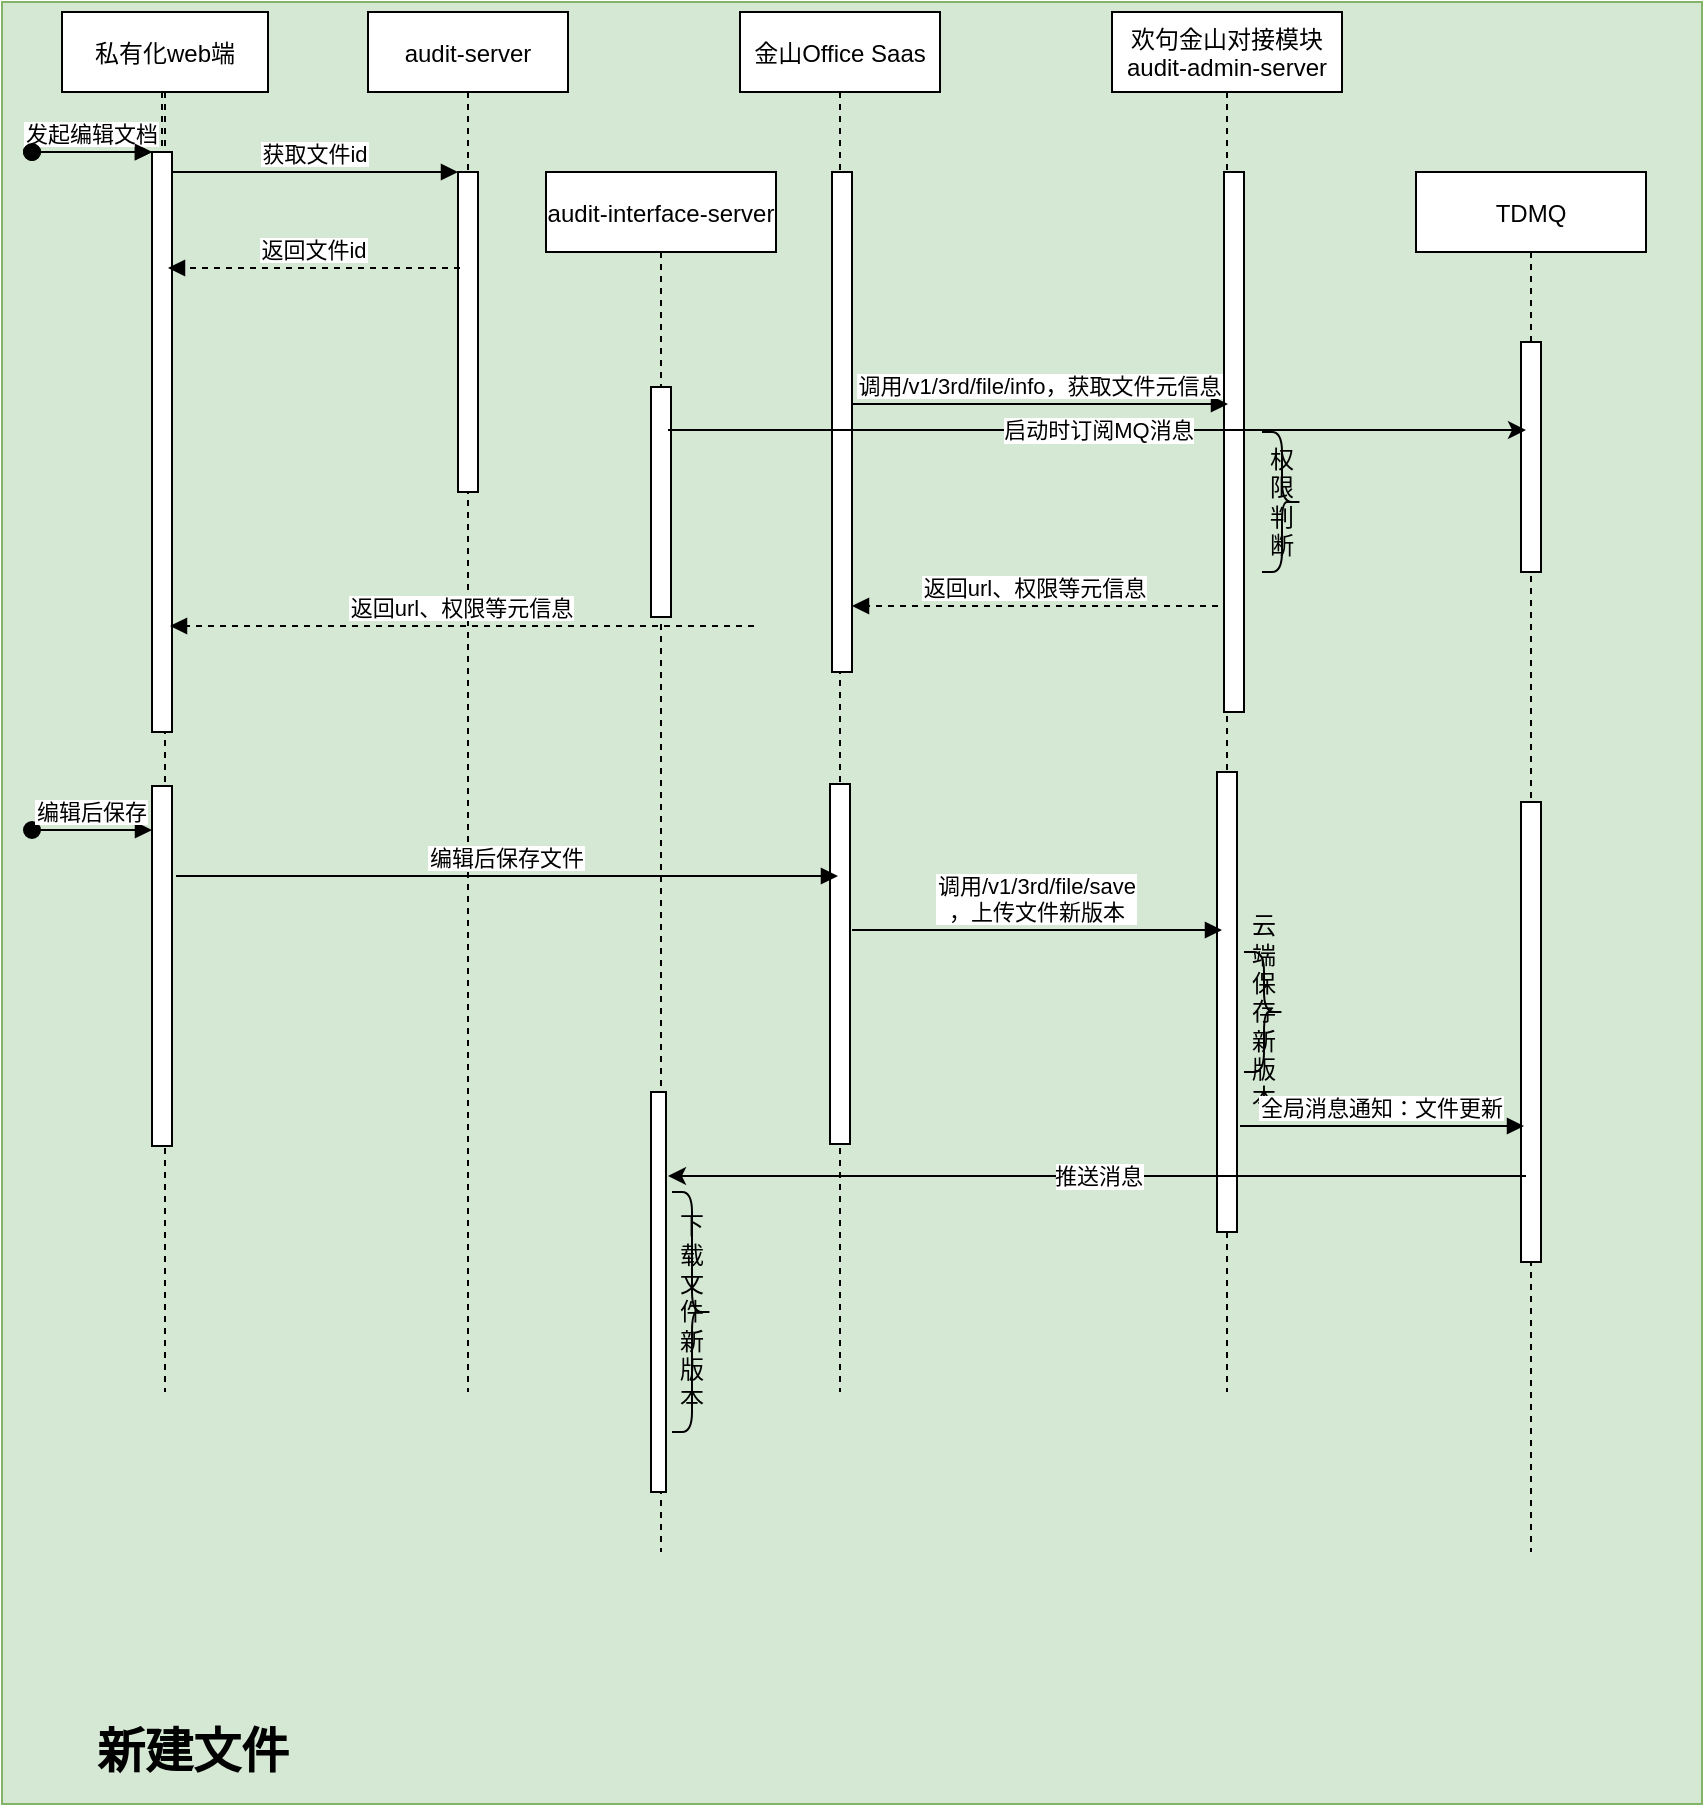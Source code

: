 <mxfile version="16.6.4" type="github">
  <diagram id="Lemr4TlT2n4yfR1173dL" name="Page-1">
    <mxGraphModel dx="1422" dy="747" grid="1" gridSize="10" guides="1" tooltips="1" connect="1" arrows="1" fold="1" page="1" pageScale="1" pageWidth="827" pageHeight="1169" math="0" shadow="0">
      <root>
        <mxCell id="0" />
        <mxCell id="1" parent="0" />
        <mxCell id="npCUeCYWiWq_pYKD61Gq-1" value="" style="rounded=0;whiteSpace=wrap;html=1;fillColor=#d5e8d4;strokeColor=#82b366;" vertex="1" parent="1">
          <mxGeometry y="75" width="850" height="901" as="geometry" />
        </mxCell>
        <mxCell id="npCUeCYWiWq_pYKD61Gq-3" value="私有化web端" style="shape=umlLifeline;perimeter=lifelinePerimeter;container=1;collapsible=0;recursiveResize=0;rounded=0;shadow=0;strokeWidth=1;" vertex="1" parent="1">
          <mxGeometry x="30" y="80" width="100" height="300" as="geometry" />
        </mxCell>
        <mxCell id="npCUeCYWiWq_pYKD61Gq-4" value="" style="points=[];perimeter=orthogonalPerimeter;rounded=0;shadow=0;strokeWidth=1;" vertex="1" parent="npCUeCYWiWq_pYKD61Gq-3">
          <mxGeometry x="45" y="70" width="10" height="190" as="geometry" />
        </mxCell>
        <mxCell id="npCUeCYWiWq_pYKD61Gq-5" value="发起编辑文档" style="verticalAlign=bottom;startArrow=oval;endArrow=block;startSize=8;shadow=0;strokeWidth=1;" edge="1" parent="npCUeCYWiWq_pYKD61Gq-3" target="npCUeCYWiWq_pYKD61Gq-4">
          <mxGeometry relative="1" as="geometry">
            <mxPoint x="-15" y="70" as="sourcePoint" />
          </mxGeometry>
        </mxCell>
        <mxCell id="npCUeCYWiWq_pYKD61Gq-7" value="audit-server" style="shape=umlLifeline;perimeter=lifelinePerimeter;container=1;collapsible=0;recursiveResize=0;rounded=0;shadow=0;strokeWidth=1;" vertex="1" parent="1">
          <mxGeometry x="183" y="80" width="100" height="690" as="geometry" />
        </mxCell>
        <mxCell id="npCUeCYWiWq_pYKD61Gq-8" value="" style="points=[];perimeter=orthogonalPerimeter;rounded=0;shadow=0;strokeWidth=1;" vertex="1" parent="npCUeCYWiWq_pYKD61Gq-7">
          <mxGeometry x="45" y="80" width="10" height="160" as="geometry" />
        </mxCell>
        <mxCell id="npCUeCYWiWq_pYKD61Gq-9" value="私有化web端" style="shape=umlLifeline;perimeter=lifelinePerimeter;container=1;collapsible=0;recursiveResize=0;rounded=0;shadow=0;strokeWidth=1;" vertex="1" parent="npCUeCYWiWq_pYKD61Gq-7">
          <mxGeometry x="-153" width="103" height="690" as="geometry" />
        </mxCell>
        <mxCell id="npCUeCYWiWq_pYKD61Gq-10" value="" style="points=[];perimeter=orthogonalPerimeter;rounded=0;shadow=0;strokeWidth=1;" vertex="1" parent="npCUeCYWiWq_pYKD61Gq-9">
          <mxGeometry x="45" y="70" width="10" height="290" as="geometry" />
        </mxCell>
        <mxCell id="npCUeCYWiWq_pYKD61Gq-11" value="" style="verticalAlign=bottom;startArrow=oval;endArrow=block;startSize=8;shadow=0;strokeWidth=1;" edge="1" parent="npCUeCYWiWq_pYKD61Gq-9" target="npCUeCYWiWq_pYKD61Gq-10">
          <mxGeometry relative="1" as="geometry">
            <mxPoint x="-15" y="70" as="sourcePoint" />
          </mxGeometry>
        </mxCell>
        <mxCell id="npCUeCYWiWq_pYKD61Gq-46" value="" style="points=[];perimeter=orthogonalPerimeter;rounded=0;shadow=0;strokeWidth=1;" vertex="1" parent="npCUeCYWiWq_pYKD61Gq-9">
          <mxGeometry x="45" y="387" width="10" height="180" as="geometry" />
        </mxCell>
        <mxCell id="npCUeCYWiWq_pYKD61Gq-13" value="获取文件id" style="verticalAlign=bottom;endArrow=block;entryX=0;entryY=0;shadow=0;strokeWidth=1;" edge="1" parent="1" source="npCUeCYWiWq_pYKD61Gq-4" target="npCUeCYWiWq_pYKD61Gq-8">
          <mxGeometry relative="1" as="geometry">
            <mxPoint x="185" y="160" as="sourcePoint" />
          </mxGeometry>
        </mxCell>
        <mxCell id="npCUeCYWiWq_pYKD61Gq-14" value="返回文件id" style="verticalAlign=bottom;endArrow=block;entryX=1;entryY=0;shadow=0;strokeWidth=1;dashed=1;" edge="1" parent="1">
          <mxGeometry relative="1" as="geometry">
            <mxPoint x="229" y="208" as="sourcePoint" />
            <mxPoint x="83" y="208" as="targetPoint" />
          </mxGeometry>
        </mxCell>
        <mxCell id="npCUeCYWiWq_pYKD61Gq-15" value="欢句金山对接模块&#xa;audit-admin-server" style="shape=umlLifeline;perimeter=lifelinePerimeter;container=1;collapsible=0;recursiveResize=0;rounded=0;shadow=0;strokeWidth=1;" vertex="1" parent="1">
          <mxGeometry x="555" y="80" width="115" height="690" as="geometry" />
        </mxCell>
        <mxCell id="npCUeCYWiWq_pYKD61Gq-16" value="" style="points=[];perimeter=orthogonalPerimeter;rounded=0;shadow=0;strokeWidth=1;" vertex="1" parent="npCUeCYWiWq_pYKD61Gq-15">
          <mxGeometry x="56" y="80" width="10" height="270" as="geometry" />
        </mxCell>
        <mxCell id="npCUeCYWiWq_pYKD61Gq-43" value="权限判断" style="shape=curlyBracket;whiteSpace=wrap;html=1;rounded=1;flipH=1;size=0.5;" vertex="1" parent="npCUeCYWiWq_pYKD61Gq-15">
          <mxGeometry x="75" y="210" width="20" height="70" as="geometry" />
        </mxCell>
        <mxCell id="npCUeCYWiWq_pYKD61Gq-51" value="" style="points=[];perimeter=orthogonalPerimeter;rounded=0;shadow=0;strokeWidth=1;" vertex="1" parent="npCUeCYWiWq_pYKD61Gq-15">
          <mxGeometry x="52.5" y="380" width="10" height="230" as="geometry" />
        </mxCell>
        <mxCell id="npCUeCYWiWq_pYKD61Gq-53" value="云端保存新版本" style="shape=curlyBracket;whiteSpace=wrap;html=1;rounded=1;flipH=1;" vertex="1" parent="npCUeCYWiWq_pYKD61Gq-15">
          <mxGeometry x="66" y="470" width="20" height="60" as="geometry" />
        </mxCell>
        <mxCell id="npCUeCYWiWq_pYKD61Gq-27" value="金山Office Saas" style="shape=umlLifeline;perimeter=lifelinePerimeter;container=1;collapsible=0;recursiveResize=0;rounded=0;shadow=0;strokeWidth=1;" vertex="1" parent="1">
          <mxGeometry x="369" y="80" width="100" height="690" as="geometry" />
        </mxCell>
        <mxCell id="npCUeCYWiWq_pYKD61Gq-28" value="" style="points=[];perimeter=orthogonalPerimeter;rounded=0;shadow=0;strokeWidth=1;" vertex="1" parent="npCUeCYWiWq_pYKD61Gq-27">
          <mxGeometry x="46" y="80" width="10" height="250" as="geometry" />
        </mxCell>
        <mxCell id="npCUeCYWiWq_pYKD61Gq-50" value="" style="points=[];perimeter=orthogonalPerimeter;rounded=0;shadow=0;strokeWidth=1;" vertex="1" parent="npCUeCYWiWq_pYKD61Gq-27">
          <mxGeometry x="45" y="386" width="10" height="180" as="geometry" />
        </mxCell>
        <mxCell id="npCUeCYWiWq_pYKD61Gq-41" value="调用/v1/3rd/file/info，获取文件元信息" style="verticalAlign=bottom;endArrow=block;entryX=0;entryY=0;shadow=0;strokeWidth=1;" edge="1" parent="1">
          <mxGeometry relative="1" as="geometry">
            <mxPoint x="425" y="276.0" as="sourcePoint" />
            <mxPoint x="613" y="276.0" as="targetPoint" />
          </mxGeometry>
        </mxCell>
        <mxCell id="npCUeCYWiWq_pYKD61Gq-42" value="返回url、权限等元信息" style="verticalAlign=bottom;endArrow=block;entryX=1;entryY=0;shadow=0;strokeWidth=1;dashed=1;" edge="1" parent="1">
          <mxGeometry relative="1" as="geometry">
            <mxPoint x="608" y="377" as="sourcePoint" />
            <mxPoint x="425" y="377" as="targetPoint" />
          </mxGeometry>
        </mxCell>
        <mxCell id="npCUeCYWiWq_pYKD61Gq-45" value="返回url、权限等元信息" style="verticalAlign=bottom;endArrow=block;entryX=1;entryY=0;shadow=0;strokeWidth=1;dashed=1;" edge="1" parent="1">
          <mxGeometry relative="1" as="geometry">
            <mxPoint x="376" y="387" as="sourcePoint" />
            <mxPoint x="84" y="387" as="targetPoint" />
          </mxGeometry>
        </mxCell>
        <mxCell id="npCUeCYWiWq_pYKD61Gq-48" value="编辑后保存" style="verticalAlign=bottom;startArrow=oval;endArrow=block;startSize=8;shadow=0;strokeWidth=1;" edge="1" parent="1">
          <mxGeometry relative="1" as="geometry">
            <mxPoint x="15" y="489" as="sourcePoint" />
            <mxPoint x="75" y="489" as="targetPoint" />
          </mxGeometry>
        </mxCell>
        <mxCell id="npCUeCYWiWq_pYKD61Gq-49" value="编辑后保存文件" style="verticalAlign=bottom;endArrow=block;entryX=0;entryY=0;shadow=0;strokeWidth=1;" edge="1" parent="1">
          <mxGeometry relative="1" as="geometry">
            <mxPoint x="87" y="512.0" as="sourcePoint" />
            <mxPoint x="418" y="512.0" as="targetPoint" />
          </mxGeometry>
        </mxCell>
        <mxCell id="npCUeCYWiWq_pYKD61Gq-52" value="调用/v1/3rd/file/save&#xa;，上传文件新版本" style="verticalAlign=bottom;endArrow=block;entryX=0;entryY=0;shadow=0;strokeWidth=1;" edge="1" parent="1">
          <mxGeometry relative="1" as="geometry">
            <mxPoint x="425" y="539.0" as="sourcePoint" />
            <mxPoint x="610" y="539.0" as="targetPoint" />
          </mxGeometry>
        </mxCell>
        <mxCell id="npCUeCYWiWq_pYKD61Gq-59" value="TDMQ" style="shape=umlLifeline;perimeter=lifelinePerimeter;container=1;collapsible=0;recursiveResize=0;rounded=0;shadow=0;strokeWidth=1;" vertex="1" parent="1">
          <mxGeometry x="707" y="160" width="115" height="690" as="geometry" />
        </mxCell>
        <mxCell id="npCUeCYWiWq_pYKD61Gq-62" value="" style="points=[];perimeter=orthogonalPerimeter;rounded=0;shadow=0;strokeWidth=1;" vertex="1" parent="npCUeCYWiWq_pYKD61Gq-59">
          <mxGeometry x="52.5" y="315" width="10" height="230" as="geometry" />
        </mxCell>
        <mxCell id="npCUeCYWiWq_pYKD61Gq-68" value="" style="points=[];perimeter=orthogonalPerimeter;rounded=0;shadow=0;strokeWidth=1;" vertex="1" parent="npCUeCYWiWq_pYKD61Gq-59">
          <mxGeometry x="52.5" y="85" width="10" height="115" as="geometry" />
        </mxCell>
        <mxCell id="npCUeCYWiWq_pYKD61Gq-64" value="全局消息通知：文件更新" style="verticalAlign=bottom;endArrow=block;entryX=0;entryY=0;shadow=0;strokeWidth=1;" edge="1" parent="1">
          <mxGeometry relative="1" as="geometry">
            <mxPoint x="619" y="637" as="sourcePoint" />
            <mxPoint x="761" y="637" as="targetPoint" />
          </mxGeometry>
        </mxCell>
        <mxCell id="npCUeCYWiWq_pYKD61Gq-65" value="audit-interface-server" style="shape=umlLifeline;perimeter=lifelinePerimeter;container=1;collapsible=0;recursiveResize=0;rounded=0;shadow=0;strokeWidth=1;" vertex="1" parent="1">
          <mxGeometry x="272" y="160" width="115" height="690" as="geometry" />
        </mxCell>
        <mxCell id="npCUeCYWiWq_pYKD61Gq-66" value="" style="points=[];perimeter=orthogonalPerimeter;rounded=0;shadow=0;strokeWidth=1;" vertex="1" parent="npCUeCYWiWq_pYKD61Gq-65">
          <mxGeometry x="52.5" y="107.5" width="10" height="115" as="geometry" />
        </mxCell>
        <mxCell id="npCUeCYWiWq_pYKD61Gq-69" value="" style="points=[];perimeter=orthogonalPerimeter;rounded=0;shadow=0;strokeWidth=1;" vertex="1" parent="npCUeCYWiWq_pYKD61Gq-65">
          <mxGeometry x="52.5" y="460" width="7.5" height="200" as="geometry" />
        </mxCell>
        <mxCell id="npCUeCYWiWq_pYKD61Gq-71" value="下载文件新版本" style="shape=curlyBracket;whiteSpace=wrap;html=1;rounded=1;flipH=1;" vertex="1" parent="npCUeCYWiWq_pYKD61Gq-65">
          <mxGeometry x="63" y="510" width="20" height="120" as="geometry" />
        </mxCell>
        <mxCell id="npCUeCYWiWq_pYKD61Gq-31" value="启动时订阅MQ消息" style="endArrow=classic;html=1;rounded=0;exitX=0.54;exitY=0.333;exitDx=0;exitDy=0;exitPerimeter=0;entryX=0.1;entryY=0.113;entryDx=0;entryDy=0;entryPerimeter=0;" edge="1" parent="1">
          <mxGeometry width="50" height="50" relative="1" as="geometry">
            <mxPoint x="333" y="289" as="sourcePoint" />
            <mxPoint x="762" y="289" as="targetPoint" />
          </mxGeometry>
        </mxCell>
        <mxCell id="npCUeCYWiWq_pYKD61Gq-70" value="推送消息" style="endArrow=classic;html=1;rounded=0;exitX=0.54;exitY=0.333;exitDx=0;exitDy=0;exitPerimeter=0;entryX=0.1;entryY=0.113;entryDx=0;entryDy=0;entryPerimeter=0;" edge="1" parent="1">
          <mxGeometry width="50" height="50" relative="1" as="geometry">
            <mxPoint x="762" y="662" as="sourcePoint" />
            <mxPoint x="333" y="662" as="targetPoint" />
          </mxGeometry>
        </mxCell>
        <mxCell id="npCUeCYWiWq_pYKD61Gq-73" value="新建文件" style="text;strokeColor=none;fillColor=none;html=1;fontSize=24;fontStyle=1;verticalAlign=middle;align=center;" vertex="1" parent="1">
          <mxGeometry x="20" y="930" width="150" height="40" as="geometry" />
        </mxCell>
      </root>
    </mxGraphModel>
  </diagram>
</mxfile>
